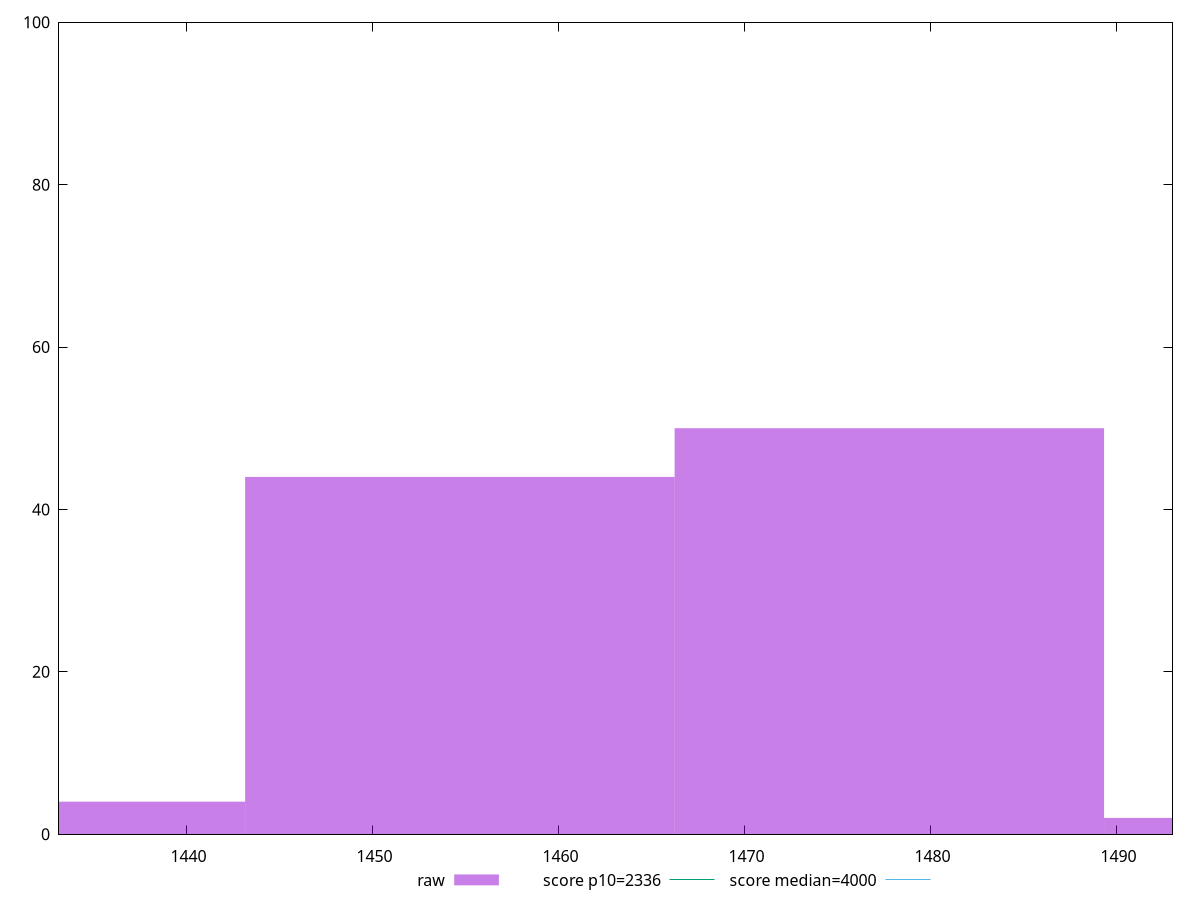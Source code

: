 reset

$raw <<EOF
1477.7826832470319 50
1454.692328821297 44
1500.8730376727667 2
1431.6019743955621 4
EOF

set key outside below
set boxwidth 23.090354425734873
set xrange [1433.139:1493.0064000000002]
set yrange [0:100]
set trange [0:100]
set style fill transparent solid 0.5 noborder

set parametric
set terminal svg size 640, 490 enhanced background rgb 'white'
set output "reports/report_00030_2021-02-24T20-42-31.540Z/first-contentful-paint/samples/agenda/raw/histogram.svg"

plot $raw title "raw" with boxes, \
     2336,t title "score p10=2336", \
     4000,t title "score median=4000"

reset
